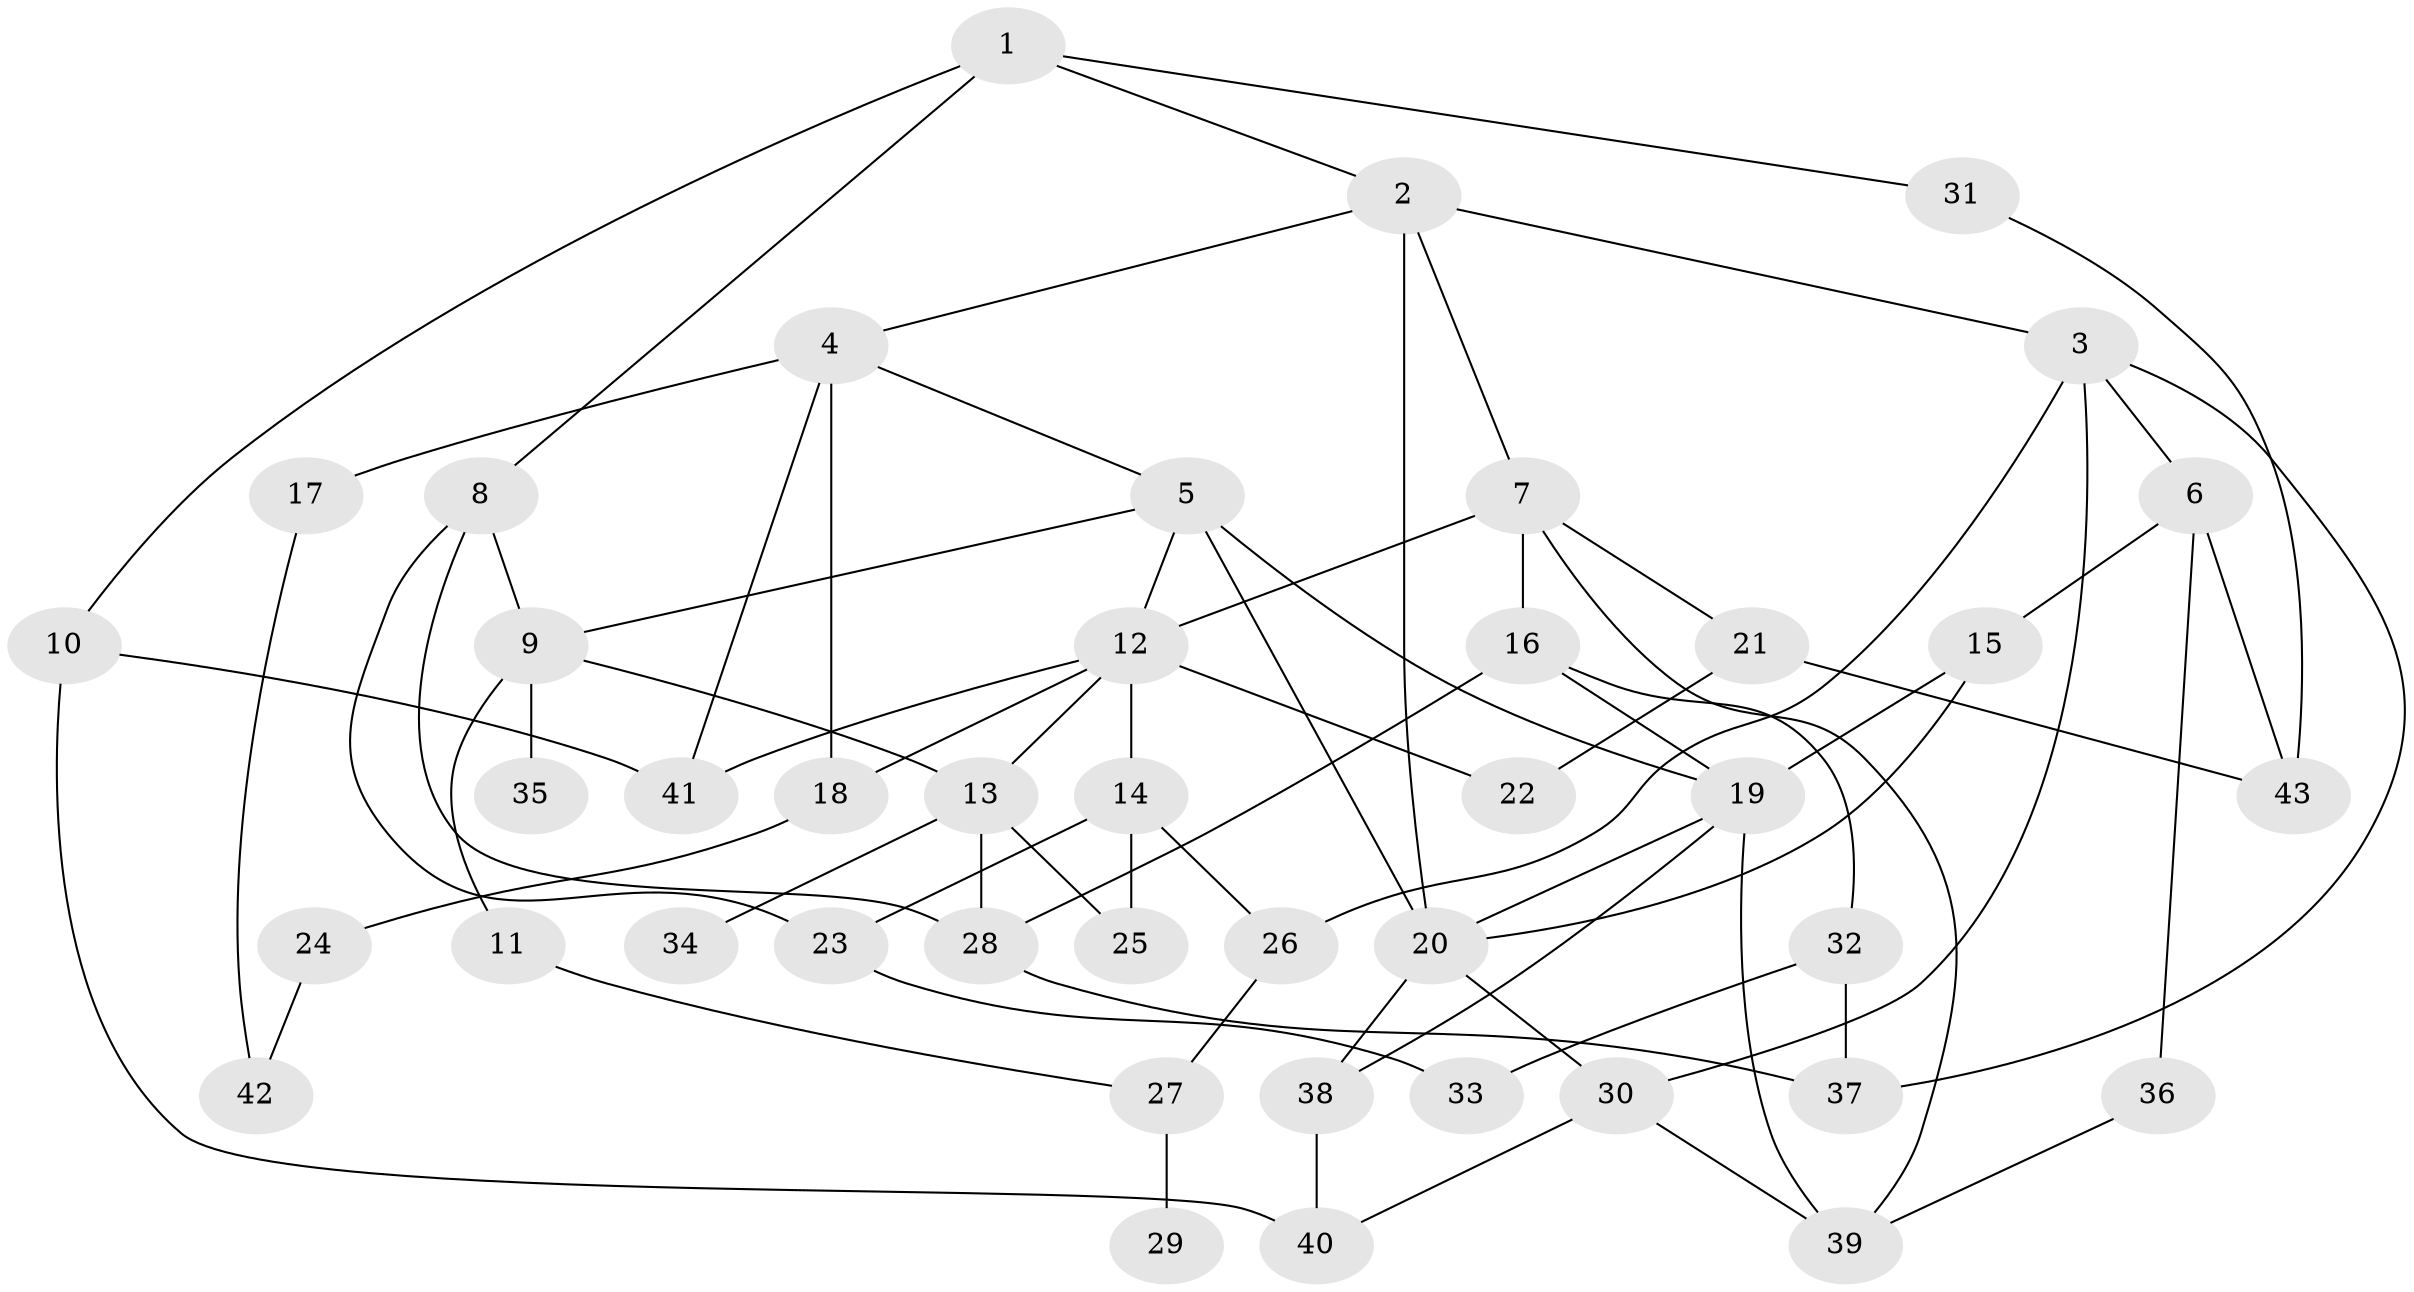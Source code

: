 // original degree distribution, {5: 0.12941176470588237, 2: 0.38823529411764707, 1: 0.16470588235294117, 7: 0.023529411764705882, 3: 0.2, 4: 0.08235294117647059, 6: 0.011764705882352941}
// Generated by graph-tools (version 1.1) at 2025/34/03/09/25 02:34:21]
// undirected, 43 vertices, 73 edges
graph export_dot {
graph [start="1"]
  node [color=gray90,style=filled];
  1;
  2;
  3;
  4;
  5;
  6;
  7;
  8;
  9;
  10;
  11;
  12;
  13;
  14;
  15;
  16;
  17;
  18;
  19;
  20;
  21;
  22;
  23;
  24;
  25;
  26;
  27;
  28;
  29;
  30;
  31;
  32;
  33;
  34;
  35;
  36;
  37;
  38;
  39;
  40;
  41;
  42;
  43;
  1 -- 2 [weight=1.0];
  1 -- 8 [weight=1.0];
  1 -- 10 [weight=1.0];
  1 -- 31 [weight=1.0];
  2 -- 3 [weight=1.0];
  2 -- 4 [weight=1.0];
  2 -- 7 [weight=1.0];
  2 -- 20 [weight=1.0];
  3 -- 6 [weight=1.0];
  3 -- 26 [weight=1.0];
  3 -- 30 [weight=1.0];
  3 -- 37 [weight=1.0];
  4 -- 5 [weight=1.0];
  4 -- 17 [weight=1.0];
  4 -- 18 [weight=1.0];
  4 -- 41 [weight=1.0];
  5 -- 9 [weight=1.0];
  5 -- 12 [weight=1.0];
  5 -- 19 [weight=1.0];
  5 -- 20 [weight=2.0];
  6 -- 15 [weight=1.0];
  6 -- 36 [weight=1.0];
  6 -- 43 [weight=1.0];
  7 -- 12 [weight=1.0];
  7 -- 16 [weight=1.0];
  7 -- 21 [weight=1.0];
  7 -- 39 [weight=1.0];
  8 -- 9 [weight=1.0];
  8 -- 23 [weight=1.0];
  8 -- 28 [weight=1.0];
  9 -- 11 [weight=1.0];
  9 -- 13 [weight=1.0];
  9 -- 35 [weight=1.0];
  10 -- 40 [weight=1.0];
  10 -- 41 [weight=1.0];
  11 -- 27 [weight=1.0];
  12 -- 13 [weight=1.0];
  12 -- 14 [weight=1.0];
  12 -- 18 [weight=1.0];
  12 -- 22 [weight=1.0];
  12 -- 41 [weight=1.0];
  13 -- 25 [weight=1.0];
  13 -- 28 [weight=1.0];
  13 -- 34 [weight=1.0];
  14 -- 23 [weight=1.0];
  14 -- 25 [weight=1.0];
  14 -- 26 [weight=1.0];
  15 -- 19 [weight=1.0];
  15 -- 20 [weight=1.0];
  16 -- 19 [weight=1.0];
  16 -- 28 [weight=1.0];
  16 -- 32 [weight=1.0];
  17 -- 42 [weight=1.0];
  18 -- 24 [weight=1.0];
  19 -- 20 [weight=1.0];
  19 -- 38 [weight=1.0];
  19 -- 39 [weight=1.0];
  20 -- 30 [weight=1.0];
  20 -- 38 [weight=1.0];
  21 -- 22 [weight=1.0];
  21 -- 43 [weight=1.0];
  23 -- 33 [weight=1.0];
  24 -- 42 [weight=1.0];
  26 -- 27 [weight=2.0];
  27 -- 29 [weight=1.0];
  28 -- 37 [weight=1.0];
  30 -- 39 [weight=1.0];
  30 -- 40 [weight=1.0];
  31 -- 43 [weight=1.0];
  32 -- 33 [weight=1.0];
  32 -- 37 [weight=1.0];
  36 -- 39 [weight=1.0];
  38 -- 40 [weight=3.0];
}
